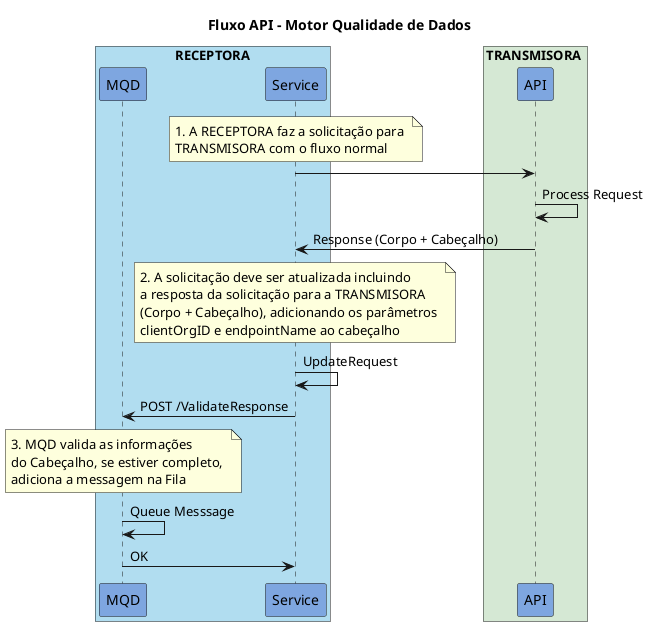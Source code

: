 @startuml
title Fluxo API - Motor Qualidade de Dados

box "RECEPTORA" #B1DDF0
  participant MQD #7EA6E0
  participant Service #7EA6E0
end box

box TRANSMISORA #D5E8D4
  participant API #7EA6E0
end box

note over Service 
   1. A RECEPTORA faz a solicitação para 
   TRANSMISORA com o fluxo normal
end note

Service -> API
API -> API: Process Request
API -> Service: Response (Corpo + Cabeçalho)
  note over Service 
     2. A solicitação deve ser atualizada incluindo 
     a resposta da solicitação para a TRANSMISORA
     (Corpo + Cabeçalho), adicionando os parâmetros 
     clientOrgID e endpointName ao cabeçalho 
  end note
Service -> Service: UpdateRequest



Service -> MQD: POST /ValidateResponse
note over MQD
  3. MQD valida as informações 
  do Cabeçalho, se estiver completo, 
  adiciona a messagem na Fila
end note
MQD -> MQD: Queue Messsage
MQD -> Service: OK
@enduml